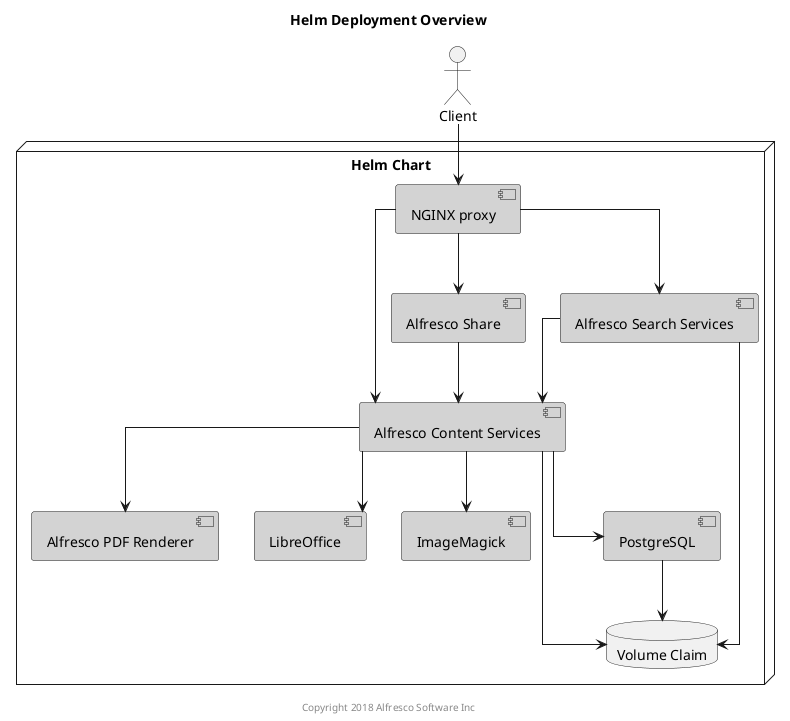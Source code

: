 @startuml

Title: Helm Deployment Overview

skinparam componentStyle uml2
skinparam linetype ortho

actor Client

node "Helm Chart" {
    component "NGINX proxy" as nginx #lightgrey
    component "Alfresco Content Services" as acs #lightgrey
    component "Alfresco Search Services" as ass #lightgrey
    component "PostgreSQL" as psql #lightgrey
    component "Alfresco PDF Renderer" as pdfr #lightgrey
    component "LibreOffice" as libr #lightgrey
    component "ImageMagick" as img #lightgrey
    component "Alfresco Share" as share #lightgrey
    database "Volume Claim" as vc
}

Client --> nginx

nginx --> acs
nginx --> ass
nginx --> share

acs --> vc
ass --> vc
psql --> vc

ass --> acs
acs --> psql
acs --> pdfr
acs --> libr
acs --> img
share --> acs

center footer Copyright 2018 Alfresco Software Inc

@enduml
